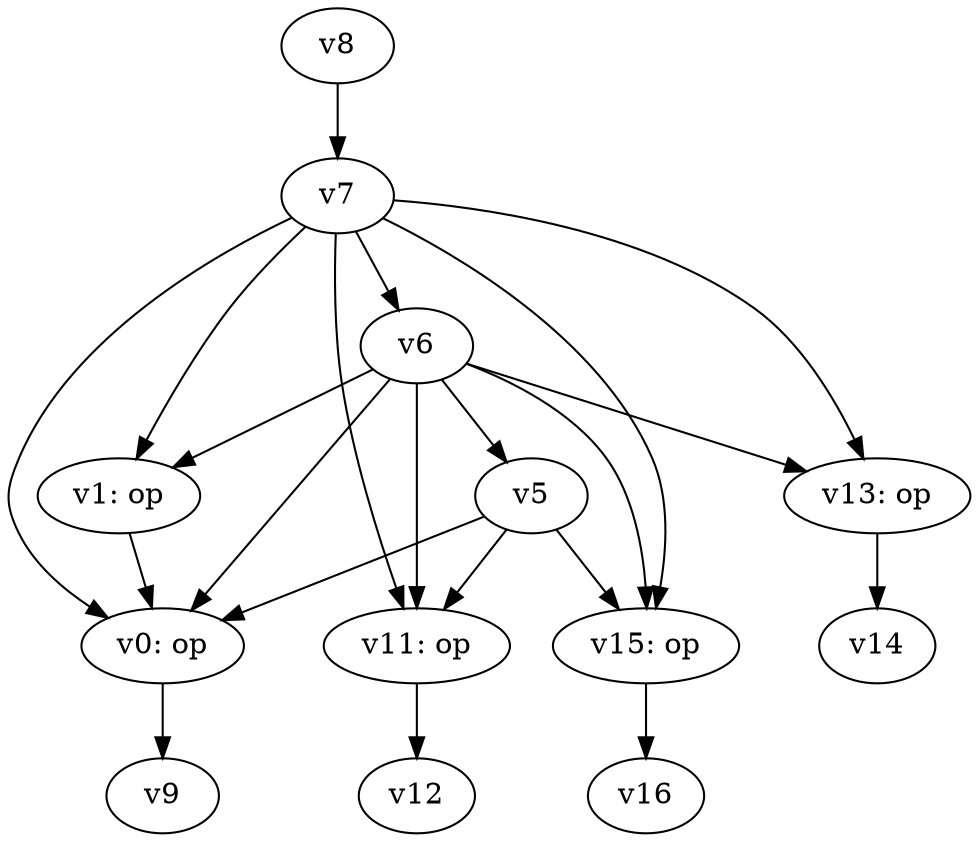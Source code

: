 digraph G { 
v0 [label="v0: op"]; 
v1 [label="v1: op"]; 
v11 [label="v11: op"]; 
v13 [label="v13: op"]; 
v15 [label="v15: op"]; 
v0 -> v9;
v1 -> v0;
v5 -> v0;
v5 -> v11 -> v12;
v5 -> v15 -> v16;
v6 -> v0;
v6 -> v1;
v6 -> v5;
v6 -> v11;
v6 -> v13 -> v14;
v6 -> v15;
v7 -> v0;
v7 -> v1;
v7 -> v6;
v7 -> v11;
v7 -> v13;
v7 -> v15;
v8 -> v7;
}